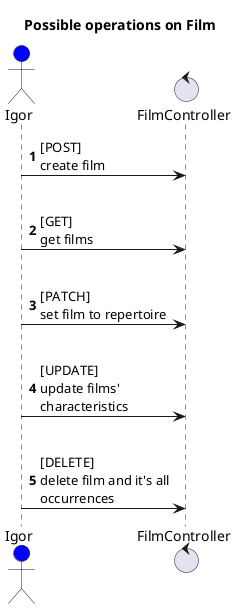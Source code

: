 @startuml
title Possible operations on Film
actor Igor #blue
control FilmController
autonumber
Igor -> FilmController: [POST]\ncreate film
|||
Igor -> FilmController: [GET]\nget films
|||
Igor -> FilmController: [PATCH]\nset film to repertoire
|||
Igor -> FilmController: [UPDATE]\nupdate films'\ncharacteristics
|||
Igor -> FilmController: [DELETE]\ndelete film and it's all\noccurrences
@enduml